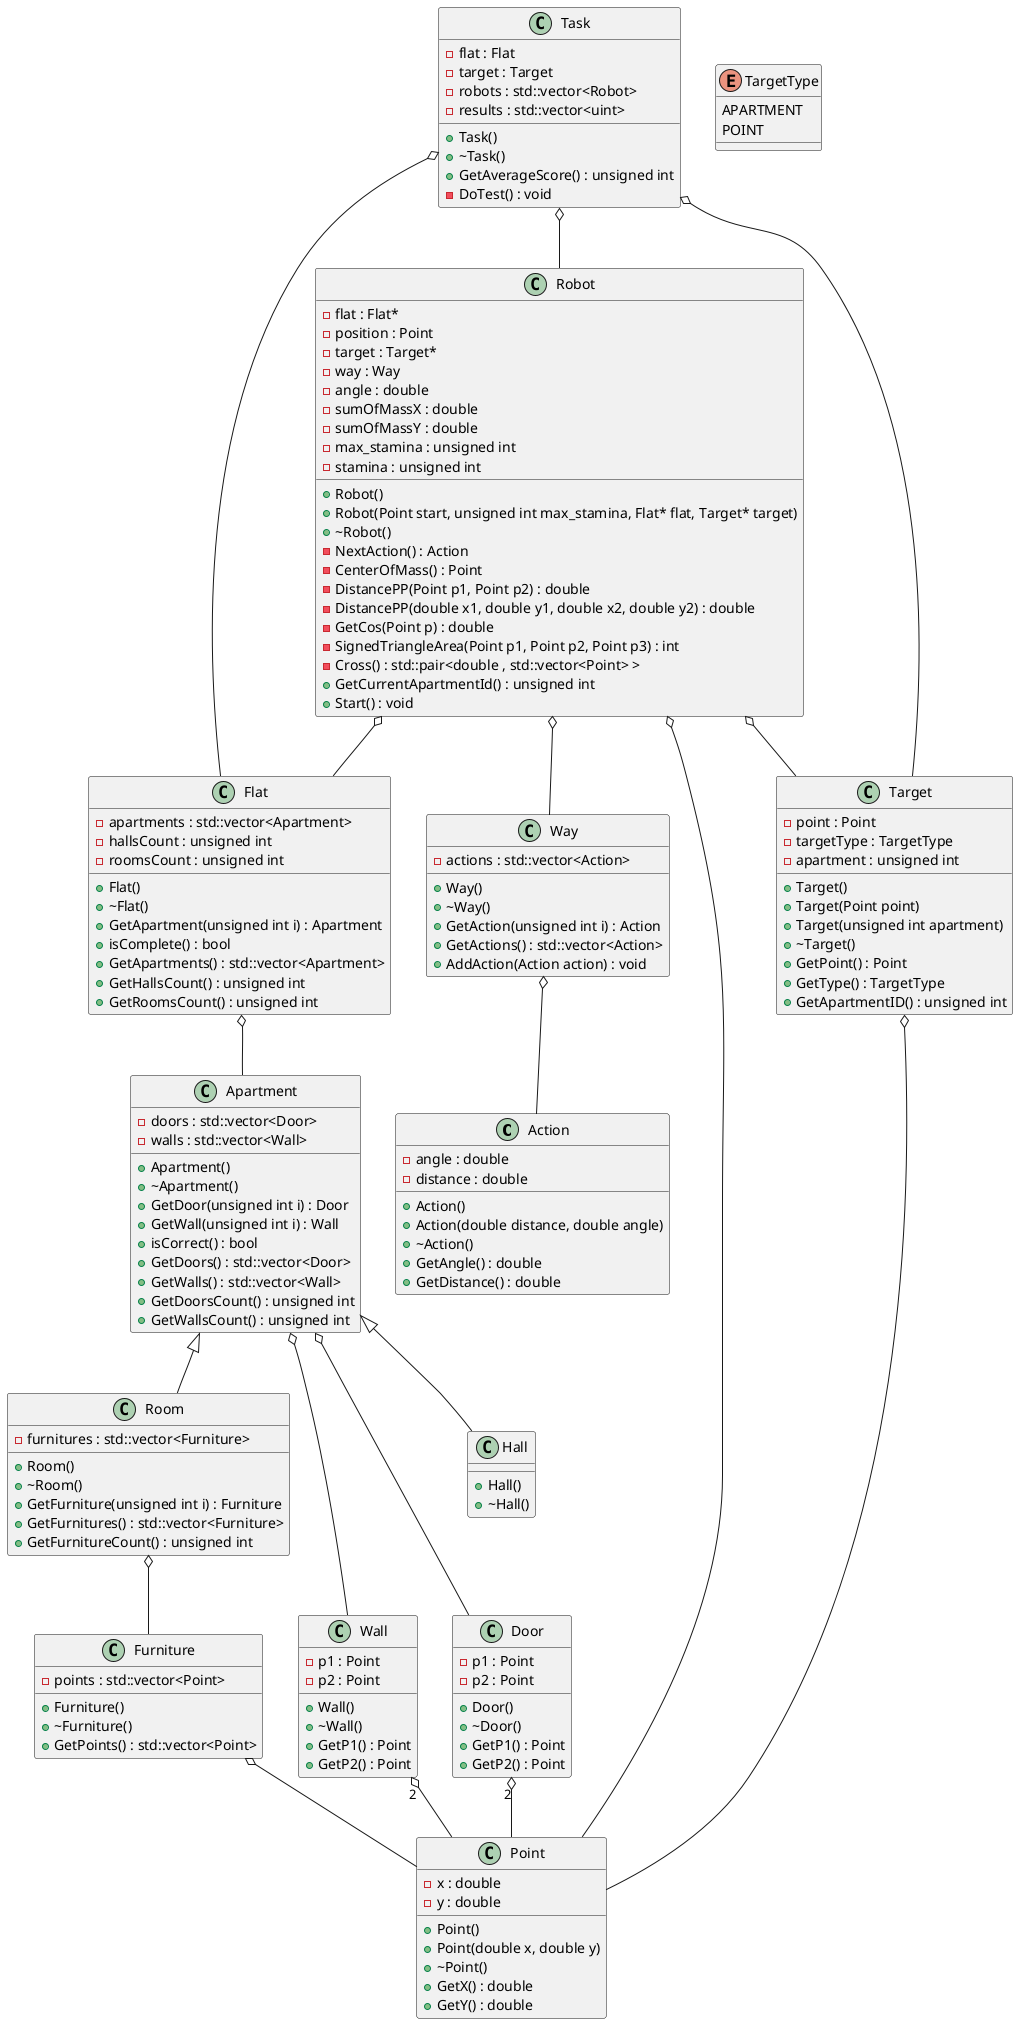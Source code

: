 @startuml





/' Objects '/

class Action {
	+Action()
	+Action(double distance, double angle)
	+~Action()
	+GetAngle() : double
	+GetDistance() : double
	-angle : double
	-distance : double
}


class Apartment {
	+Apartment()
	+~Apartment()
	+GetDoor(unsigned int i) : Door
	+GetWall(unsigned int i) : Wall
	+isCorrect() : bool
	+GetDoors() : std::vector<Door>
	-doors : std::vector<Door>
	+GetWalls() : std::vector<Wall>
	-walls : std::vector<Wall>
	+GetDoorsCount() : unsigned int
	+GetWallsCount() : unsigned int
}


class Door {
	+Door()
	+~Door()
	+GetP1() : Point
	+GetP2() : Point
	-p1 : Point
	-p2 : Point
}


class Flat {
	+Flat()
	+~Flat()
	+GetApartment(unsigned int i) : Apartment
	+isComplete() : bool
	+GetApartments() : std::vector<Apartment>
	-apartments : std::vector<Apartment>
	+GetHallsCount() : unsigned int
	+GetRoomsCount() : unsigned int
	-hallsCount : unsigned int
	-roomsCount : unsigned int
}


class Furniture {
	+Furniture()
	+~Furniture()
	+GetPoints() : std::vector<Point>
	-points : std::vector<Point>
}


class Hall {
	+Hall()
	+~Hall()
}


class Point {
	+Point()
	+Point(double x, double y)
	+~Point()
	+GetX() : double
	+GetY() : double
	-x : double
	-y : double
}


class Robot {
	+Robot()
	+Robot(Point start, unsigned int max_stamina, Flat* flat, Target* target)
	+~Robot()
	-NextAction() : Action
	-flat : Flat*
	-CenterOfMass() : Point
	-position : Point
	-target : Target*
	-way : Way
	-DistancePP(Point p1, Point p2) : double
	-DistancePP(double x1, double y1, double x2, double y2) : double
	-GetCos(Point p) : double
	-angle : double
	-sumOfMassX : double
	-sumOfMassY : double
	-SignedTriangleArea(Point p1, Point p2, Point p3) : int
	-Cross() : std::pair<double , std::vector<Point> >
	+GetCurrentApartmentId() : unsigned int
	-max_stamina : unsigned int
	-stamina : unsigned int
	+Start() : void
}


class Room {
	+Room()
	+~Room()
	+GetFurniture(unsigned int i) : Furniture
	+GetFurnitures() : std::vector<Furniture>
	-furnitures : std::vector<Furniture>
	+GetFurnitureCount() : unsigned int
}


class Target {
	+Target()
	+Target(Point point)
	+Target(unsigned int apartment)
	+~Target()
	+GetPoint() : Point
	-point : Point
	+GetType() : TargetType
	-targetType : TargetType
	+GetApartmentID() : unsigned int
	-apartment : unsigned int
}


class Task {
	+Task()
	+~Task()
	-flat : Flat
	-target : Target
	-robots : std::vector<Robot>
	-results : std::vector<uint>
	+GetAverageScore() : unsigned int
	-DoTest() : void
}


class Wall {
	+Wall()
	+~Wall()
	+GetP1() : Point
	+GetP2() : Point
	-p1 : Point
	-p2 : Point
}


class Way {
	+Way()
	+~Way()
	+GetAction(unsigned int i) : Action
	+GetActions() : std::vector<Action>
	-actions : std::vector<Action>
	+AddAction(Action action) : void
}


enum TargetType {
	APARTMENT
	POINT
}





/' Inheritance relationships '/

Apartment <|-- Hall


Apartment <|-- Room





/' Aggregation relationships '/

Apartment o-- Door


Apartment o-- Wall


Door "2" o-- Point


Flat o-- Apartment


Furniture o-- Point


Robot o-- Flat


Robot o-- Point


Robot o-- Target


Robot o-- Way


Room o-- Furniture


Target o-- Point


Task o-- Flat


Task o-- Robot


Task o-- Target


Wall "2" o-- Point


Way o-- Action




@enduml
